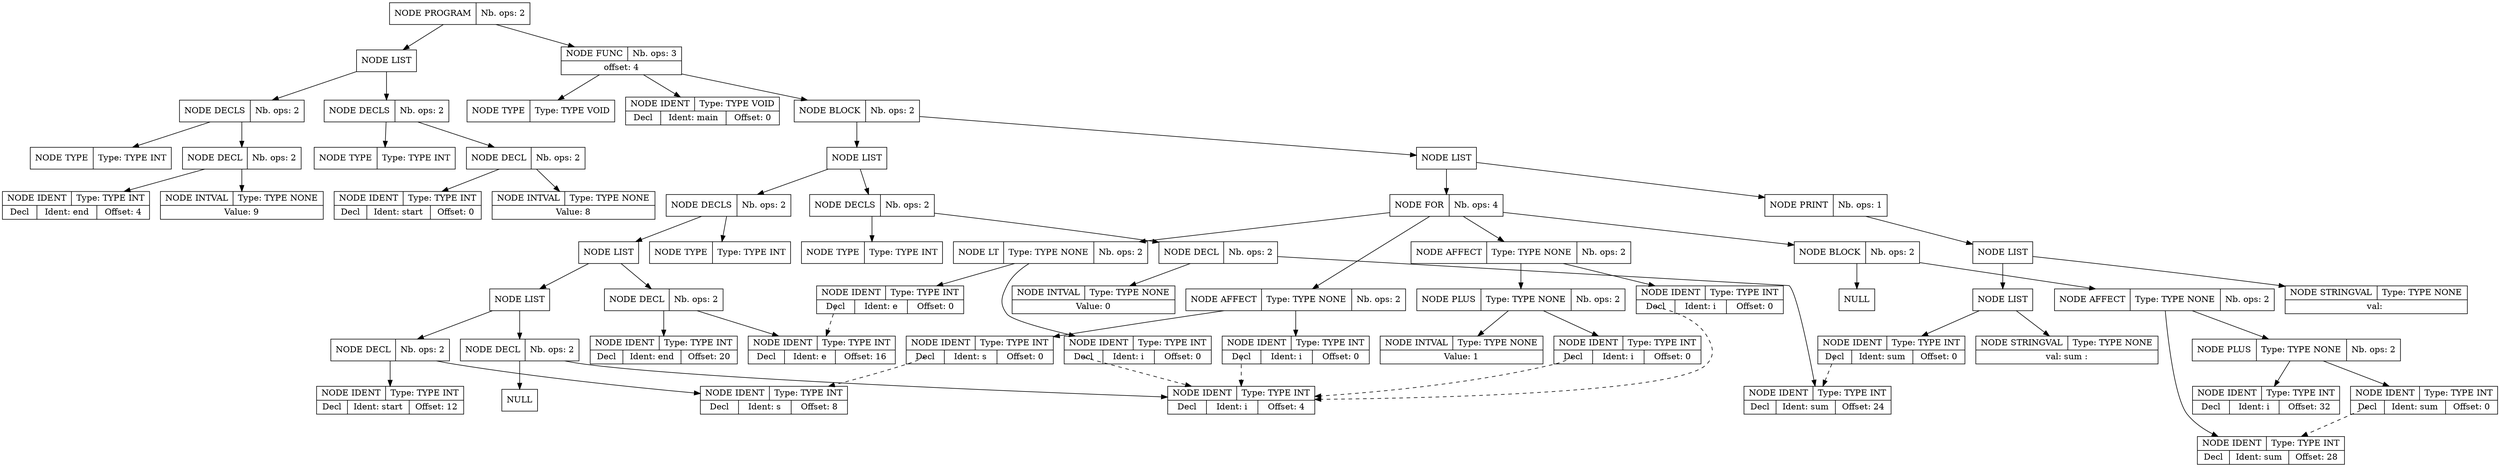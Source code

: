 digraph global_vars {
    N1 [shape=record, label="{{NODE PROGRAM|Nb. ops: 2}}"];
    N2 [shape=record, label="{{NODE LIST}}"];
    N3 [shape=record, label="{{NODE DECLS|Nb. ops: 2}}"];
    N4 [shape=record, label="{{NODE TYPE|Type: TYPE INT}}"];
    edge[tailclip=true];
    N3 -> N4
    N5 [shape=record, label="{{NODE DECL|Nb. ops: 2}}"];
    N6 [shape=record, label="{{NODE IDENT|Type: TYPE INT}|{<decl>Decl      |Ident: start|Offset: 0}}"];
    edge[tailclip=true];
    N5 -> N6
    N7 [shape=record, label="{{NODE INTVAL|Type: TYPE NONE}|{Value: 8}}"];
    edge[tailclip=true];
    N5 -> N7
    edge[tailclip=true];
    N3 -> N5
    edge[tailclip=true];
    N2 -> N3
    N8 [shape=record, label="{{NODE DECLS|Nb. ops: 2}}"];
    N9 [shape=record, label="{{NODE TYPE|Type: TYPE INT}}"];
    edge[tailclip=true];
    N8 -> N9
    N10 [shape=record, label="{{NODE DECL|Nb. ops: 2}}"];
    N11 [shape=record, label="{{NODE IDENT|Type: TYPE INT}|{<decl>Decl      |Ident: end|Offset: 4}}"];
    edge[tailclip=true];
    N10 -> N11
    N12 [shape=record, label="{{NODE INTVAL|Type: TYPE NONE}|{Value: 9}}"];
    edge[tailclip=true];
    N10 -> N12
    edge[tailclip=true];
    N8 -> N10
    edge[tailclip=true];
    N2 -> N8
    edge[tailclip=true];
    N1 -> N2
    N13 [shape=record, label="{{NODE FUNC|Nb. ops: 3}|{offset: 4}}"];
    N14 [shape=record, label="{{NODE TYPE|Type: TYPE VOID}}"];
    edge[tailclip=true];
    N13 -> N14
    N15 [shape=record, label="{{NODE IDENT|Type: TYPE VOID}|{<decl>Decl      |Ident: main|Offset: 0}}"];
    edge[tailclip=true];
    N13 -> N15
    N16 [shape=record, label="{{NODE BLOCK|Nb. ops: 2}}"];
    N17 [shape=record, label="{{NODE LIST}}"];
    N18 [shape=record, label="{{NODE DECLS|Nb. ops: 2}}"];
    N19 [shape=record, label="{{NODE TYPE|Type: TYPE INT}}"];
    edge[tailclip=true];
    N18 -> N19
    N20 [shape=record, label="{{NODE LIST}}"];
    N21 [shape=record, label="{{NODE LIST}}"];
    N22 [shape=record, label="{{NODE DECL|Nb. ops: 2}}"];
    N23 [shape=record, label="{{NODE IDENT|Type: TYPE INT}|{<decl>Decl      |Ident: i|Offset: 4}}"];
    edge[tailclip=true];
    N22 -> N23
    N24 [shape=record, label="{{NULL}}"];
    edge[tailclip=true];
    N22 -> N24
    edge[tailclip=true];
    N21 -> N22
    N25 [shape=record, label="{{NODE DECL|Nb. ops: 2}}"];
    N26 [shape=record, label="{{NODE IDENT|Type: TYPE INT}|{<decl>Decl      |Ident: s|Offset: 8}}"];
    edge[tailclip=true];
    N25 -> N26
    N27 [shape=record, label="{{NODE IDENT|Type: TYPE INT}|{<decl>Decl      |Ident: start|Offset: 12}}"];
    edge[tailclip=true];
    N25 -> N27
    edge[tailclip=true];
    N21 -> N25
    edge[tailclip=true];
    N20 -> N21
    N28 [shape=record, label="{{NODE DECL|Nb. ops: 2}}"];
    N29 [shape=record, label="{{NODE IDENT|Type: TYPE INT}|{<decl>Decl      |Ident: e|Offset: 16}}"];
    edge[tailclip=true];
    N28 -> N29
    N30 [shape=record, label="{{NODE IDENT|Type: TYPE INT}|{<decl>Decl      |Ident: end|Offset: 20}}"];
    edge[tailclip=true];
    N28 -> N30
    edge[tailclip=true];
    N20 -> N28
    edge[tailclip=true];
    N18 -> N20
    edge[tailclip=true];
    N17 -> N18
    N31 [shape=record, label="{{NODE DECLS|Nb. ops: 2}}"];
    N32 [shape=record, label="{{NODE TYPE|Type: TYPE INT}}"];
    edge[tailclip=true];
    N31 -> N32
    N33 [shape=record, label="{{NODE DECL|Nb. ops: 2}}"];
    N34 [shape=record, label="{{NODE IDENT|Type: TYPE INT}|{<decl>Decl      |Ident: sum|Offset: 24}}"];
    edge[tailclip=true];
    N33 -> N34
    N35 [shape=record, label="{{NODE INTVAL|Type: TYPE NONE}|{Value: 0}}"];
    edge[tailclip=true];
    N33 -> N35
    edge[tailclip=true];
    N31 -> N33
    edge[tailclip=true];
    N17 -> N31
    edge[tailclip=true];
    N16 -> N17
    N36 [shape=record, label="{{NODE LIST}}"];
    N37 [shape=record, label="{{NODE FOR|Nb. ops: 4}}"];
    N38 [shape=record, label="{{NODE AFFECT|Type: TYPE NONE|Nb. ops: 2}}"];
    N39 [shape=record, label="{{NODE IDENT|Type: TYPE INT}|{<decl>Decl      |Ident: i|Offset: 0}}"];
    edge[tailclip=false];
    "N39":decl:c -> "N23" [style=dashed]
    edge[tailclip=true];
    N38 -> N39
    N40 [shape=record, label="{{NODE IDENT|Type: TYPE INT}|{<decl>Decl      |Ident: s|Offset: 0}}"];
    edge[tailclip=false];
    "N40":decl:c -> "N26" [style=dashed]
    edge[tailclip=true];
    N38 -> N40
    edge[tailclip=true];
    N37 -> N38
    N41 [shape=record, label="{{NODE LT|Type: TYPE NONE|Nb. ops: 2}}"];
    N42 [shape=record, label="{{NODE IDENT|Type: TYPE INT}|{<decl>Decl      |Ident: i|Offset: 0}}"];
    edge[tailclip=false];
    "N42":decl:c -> "N23" [style=dashed]
    edge[tailclip=true];
    N41 -> N42
    N43 [shape=record, label="{{NODE IDENT|Type: TYPE INT}|{<decl>Decl      |Ident: e|Offset: 0}}"];
    edge[tailclip=false];
    "N43":decl:c -> "N29" [style=dashed]
    edge[tailclip=true];
    N41 -> N43
    edge[tailclip=true];
    N37 -> N41
    N44 [shape=record, label="{{NODE AFFECT|Type: TYPE NONE|Nb. ops: 2}}"];
    N45 [shape=record, label="{{NODE IDENT|Type: TYPE INT}|{<decl>Decl      |Ident: i|Offset: 0}}"];
    edge[tailclip=false];
    "N45":decl:c -> "N23" [style=dashed]
    edge[tailclip=true];
    N44 -> N45
    N46 [shape=record, label="{{NODE PLUS|Type: TYPE NONE|Nb. ops: 2}}"];
    N47 [shape=record, label="{{NODE IDENT|Type: TYPE INT}|{<decl>Decl      |Ident: i|Offset: 0}}"];
    edge[tailclip=false];
    "N47":decl:c -> "N23" [style=dashed]
    edge[tailclip=true];
    N46 -> N47
    N48 [shape=record, label="{{NODE INTVAL|Type: TYPE NONE}|{Value: 1}}"];
    edge[tailclip=true];
    N46 -> N48
    edge[tailclip=true];
    N44 -> N46
    edge[tailclip=true];
    N37 -> N44
    N49 [shape=record, label="{{NODE BLOCK|Nb. ops: 2}}"];
    N50 [shape=record, label="{{NULL}}"];
    edge[tailclip=true];
    N49 -> N50
    N51 [shape=record, label="{{NODE AFFECT|Type: TYPE NONE|Nb. ops: 2}}"];
    N52 [shape=record, label="{{NODE IDENT|Type: TYPE INT}|{<decl>Decl      |Ident: sum|Offset: 28}}"];
    edge[tailclip=true];
    N51 -> N52
    N53 [shape=record, label="{{NODE PLUS|Type: TYPE NONE|Nb. ops: 2}}"];
    N54 [shape=record, label="{{NODE IDENT|Type: TYPE INT}|{<decl>Decl      |Ident: sum|Offset: 0}}"];
    edge[tailclip=false];
    "N54":decl:c -> "N52" [style=dashed]
    edge[tailclip=true];
    N53 -> N54
    N55 [shape=record, label="{{NODE IDENT|Type: TYPE INT}|{<decl>Decl      |Ident: i|Offset: 32}}"];
    edge[tailclip=true];
    N53 -> N55
    edge[tailclip=true];
    N51 -> N53
    edge[tailclip=true];
    N49 -> N51
    edge[tailclip=true];
    N37 -> N49
    edge[tailclip=true];
    N36 -> N37
    N56 [shape=record, label="{{NODE PRINT|Nb. ops: 1}}"];
    N57 [shape=record, label="{{NODE LIST}}"];
    N58 [shape=record, label="{{NODE LIST}}"];
    N59 [shape=record, label="{{NODE STRINGVAL|Type: TYPE NONE}|{val: sum :}}"];
    edge[tailclip=true];
    N58 -> N59
    N60 [shape=record, label="{{NODE IDENT|Type: TYPE INT}|{<decl>Decl      |Ident: sum|Offset: 0}}"];
    edge[tailclip=false];
    "N60":decl:c -> "N34" [style=dashed]
    edge[tailclip=true];
    N58 -> N60
    edge[tailclip=true];
    N57 -> N58
    N61 [shape=record, label="{{NODE STRINGVAL|Type: TYPE NONE}|{val: \n}}"];
    edge[tailclip=true];
    N57 -> N61
    edge[tailclip=true];
    N56 -> N57
    edge[tailclip=true];
    N36 -> N56
    edge[tailclip=true];
    N16 -> N36
    edge[tailclip=true];
    N13 -> N16
    edge[tailclip=true];
    N1 -> N13
}